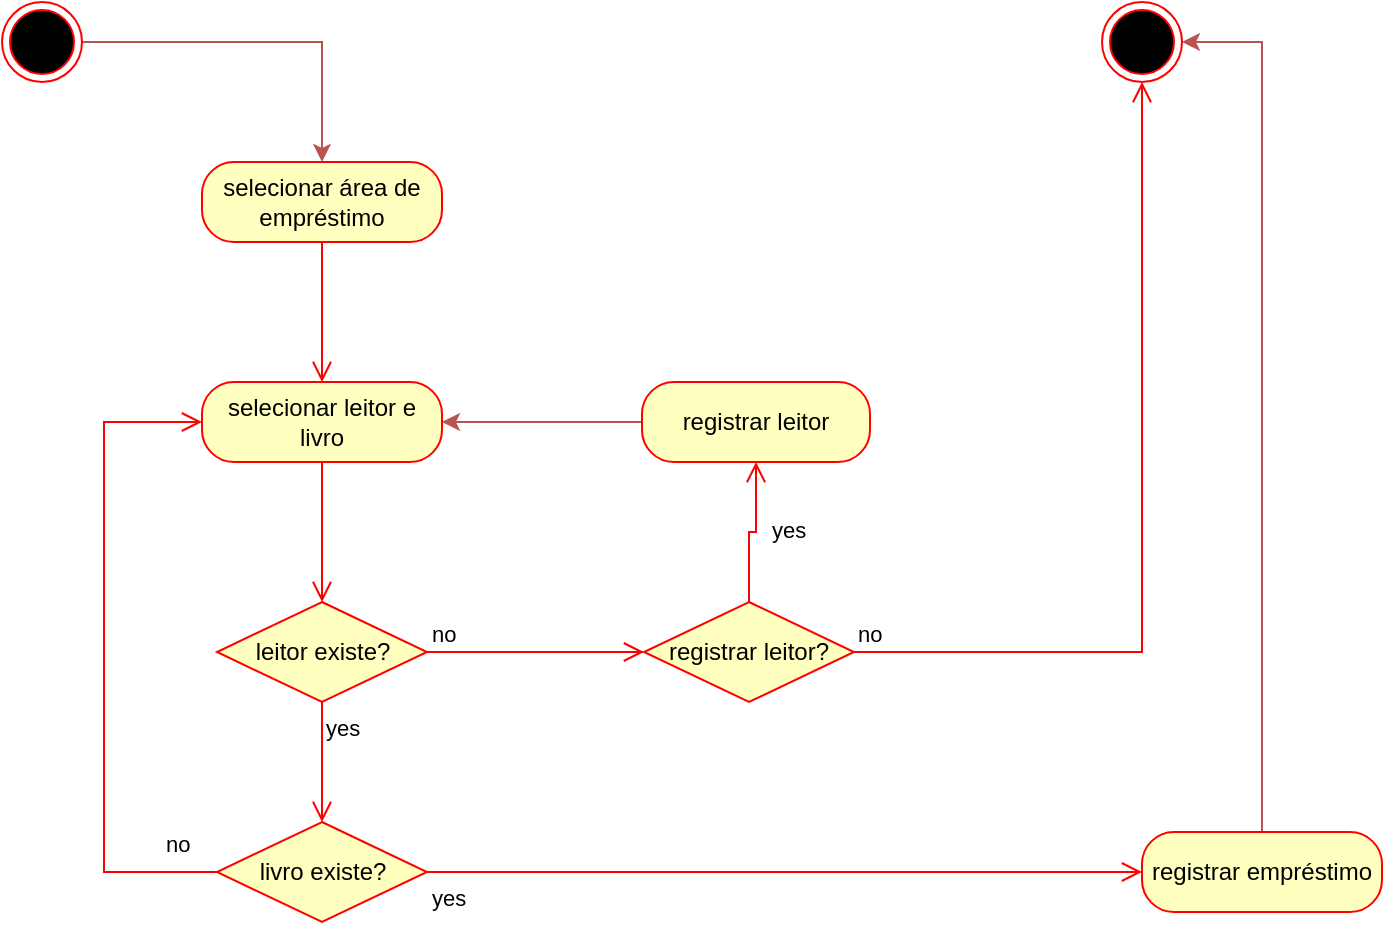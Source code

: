 <mxfile version="21.7.4" type="device">
  <diagram name="Página-1" id="aLZlGRxMG-S9Xb0rPUj8">
    <mxGraphModel dx="880" dy="470" grid="1" gridSize="10" guides="1" tooltips="1" connect="1" arrows="1" fold="1" page="1" pageScale="1" pageWidth="827" pageHeight="1169" math="0" shadow="0">
      <root>
        <mxCell id="0" />
        <mxCell id="1" parent="0" />
        <mxCell id="0FxwA9b0YcUAkixYtYMO-2" style="edgeStyle=orthogonalEdgeStyle;rounded=0;orthogonalLoop=1;jettySize=auto;html=1;fillColor=#f8cecc;strokeColor=#b85450;" edge="1" parent="1" source="0FxwA9b0YcUAkixYtYMO-1">
          <mxGeometry relative="1" as="geometry">
            <mxPoint x="200" y="120" as="targetPoint" />
            <Array as="points">
              <mxPoint x="200" y="60" />
            </Array>
          </mxGeometry>
        </mxCell>
        <mxCell id="0FxwA9b0YcUAkixYtYMO-1" value="" style="ellipse;html=1;shape=endState;fillColor=#000000;strokeColor=#ff0000;" vertex="1" parent="1">
          <mxGeometry x="40" y="40" width="40" height="40" as="geometry" />
        </mxCell>
        <mxCell id="0FxwA9b0YcUAkixYtYMO-3" value="selecionar área de empréstimo" style="rounded=1;whiteSpace=wrap;html=1;arcSize=40;fontColor=#000000;fillColor=#ffffc0;strokeColor=#ff0000;" vertex="1" parent="1">
          <mxGeometry x="140" y="120" width="120" height="40" as="geometry" />
        </mxCell>
        <mxCell id="0FxwA9b0YcUAkixYtYMO-4" value="" style="edgeStyle=orthogonalEdgeStyle;html=1;verticalAlign=bottom;endArrow=open;endSize=8;strokeColor=#ff0000;rounded=0;entryX=0.5;entryY=0;entryDx=0;entryDy=0;" edge="1" source="0FxwA9b0YcUAkixYtYMO-3" parent="1" target="0FxwA9b0YcUAkixYtYMO-5">
          <mxGeometry relative="1" as="geometry">
            <mxPoint x="200" y="220" as="targetPoint" />
          </mxGeometry>
        </mxCell>
        <mxCell id="0FxwA9b0YcUAkixYtYMO-5" value="selecionar leitor e livro" style="rounded=1;whiteSpace=wrap;html=1;arcSize=40;fontColor=#000000;fillColor=#ffffc0;strokeColor=#ff0000;" vertex="1" parent="1">
          <mxGeometry x="140" y="230" width="120" height="40" as="geometry" />
        </mxCell>
        <mxCell id="0FxwA9b0YcUAkixYtYMO-6" value="" style="edgeStyle=orthogonalEdgeStyle;html=1;verticalAlign=bottom;endArrow=open;endSize=8;strokeColor=#ff0000;rounded=0;entryX=0.5;entryY=0;entryDx=0;entryDy=0;" edge="1" source="0FxwA9b0YcUAkixYtYMO-5" parent="1" target="0FxwA9b0YcUAkixYtYMO-7">
          <mxGeometry relative="1" as="geometry">
            <mxPoint x="200" y="330" as="targetPoint" />
          </mxGeometry>
        </mxCell>
        <mxCell id="0FxwA9b0YcUAkixYtYMO-7" value="leitor existe?" style="rhombus;whiteSpace=wrap;html=1;fontColor=#000000;fillColor=#ffffc0;strokeColor=#ff0000;" vertex="1" parent="1">
          <mxGeometry x="147.5" y="340" width="105" height="50" as="geometry" />
        </mxCell>
        <mxCell id="0FxwA9b0YcUAkixYtYMO-8" value="no" style="edgeStyle=orthogonalEdgeStyle;html=1;align=left;verticalAlign=bottom;endArrow=open;endSize=8;strokeColor=#ff0000;rounded=0;exitX=1;exitY=0.5;exitDx=0;exitDy=0;entryX=0;entryY=0.5;entryDx=0;entryDy=0;" edge="1" source="0FxwA9b0YcUAkixYtYMO-7" parent="1" target="0FxwA9b0YcUAkixYtYMO-13">
          <mxGeometry x="-1" relative="1" as="geometry">
            <mxPoint x="358" y="364.5" as="targetPoint" />
            <mxPoint x="260" y="364.5" as="sourcePoint" />
            <Array as="points" />
          </mxGeometry>
        </mxCell>
        <mxCell id="0FxwA9b0YcUAkixYtYMO-9" value="yes" style="edgeStyle=orthogonalEdgeStyle;html=1;align=left;verticalAlign=top;endArrow=open;endSize=8;strokeColor=#ff0000;rounded=0;entryX=0.5;entryY=0;entryDx=0;entryDy=0;entryPerimeter=0;" edge="1" source="0FxwA9b0YcUAkixYtYMO-7" parent="1" target="0FxwA9b0YcUAkixYtYMO-20">
          <mxGeometry x="-1" relative="1" as="geometry">
            <mxPoint x="200" y="440" as="targetPoint" />
          </mxGeometry>
        </mxCell>
        <mxCell id="0FxwA9b0YcUAkixYtYMO-13" value="registrar leitor?" style="rhombus;whiteSpace=wrap;html=1;fontColor=#000000;fillColor=#ffffc0;strokeColor=#ff0000;" vertex="1" parent="1">
          <mxGeometry x="361" y="340" width="105" height="50" as="geometry" />
        </mxCell>
        <mxCell id="0FxwA9b0YcUAkixYtYMO-20" value="livro existe?" style="rhombus;whiteSpace=wrap;html=1;fontColor=#000000;fillColor=#ffffc0;strokeColor=#ff0000;" vertex="1" parent="1">
          <mxGeometry x="147.5" y="450" width="105" height="50" as="geometry" />
        </mxCell>
        <mxCell id="0FxwA9b0YcUAkixYtYMO-21" value="" style="ellipse;html=1;shape=endState;fillColor=#000000;strokeColor=#ff0000;" vertex="1" parent="1">
          <mxGeometry x="590" y="40" width="40" height="40" as="geometry" />
        </mxCell>
        <mxCell id="0FxwA9b0YcUAkixYtYMO-26" style="edgeStyle=orthogonalEdgeStyle;rounded=0;orthogonalLoop=1;jettySize=auto;html=1;fillColor=#f8cecc;strokeColor=#b85450;" edge="1" parent="1" source="0FxwA9b0YcUAkixYtYMO-22" target="0FxwA9b0YcUAkixYtYMO-5">
          <mxGeometry relative="1" as="geometry" />
        </mxCell>
        <mxCell id="0FxwA9b0YcUAkixYtYMO-22" value="registrar leitor" style="rounded=1;whiteSpace=wrap;html=1;arcSize=40;fontColor=#000000;fillColor=#ffffc0;strokeColor=#ff0000;" vertex="1" parent="1">
          <mxGeometry x="360" y="230" width="114" height="40" as="geometry" />
        </mxCell>
        <mxCell id="0FxwA9b0YcUAkixYtYMO-24" value="yes" style="edgeStyle=orthogonalEdgeStyle;html=1;align=left;verticalAlign=top;endArrow=open;endSize=8;strokeColor=#ff0000;rounded=0;entryX=0.5;entryY=1;entryDx=0;entryDy=0;exitX=0.5;exitY=0;exitDx=0;exitDy=0;" edge="1" parent="1" source="0FxwA9b0YcUAkixYtYMO-13" target="0FxwA9b0YcUAkixYtYMO-22">
          <mxGeometry x="0.433" y="-6" relative="1" as="geometry">
            <mxPoint x="361" y="380" as="targetPoint" />
            <mxPoint x="361" y="320" as="sourcePoint" />
            <mxPoint as="offset" />
          </mxGeometry>
        </mxCell>
        <mxCell id="0FxwA9b0YcUAkixYtYMO-25" value="no" style="edgeStyle=orthogonalEdgeStyle;html=1;align=left;verticalAlign=bottom;endArrow=open;endSize=8;strokeColor=#ff0000;rounded=0;exitX=1;exitY=0.5;exitDx=0;exitDy=0;entryX=0.5;entryY=1;entryDx=0;entryDy=0;" edge="1" parent="1" source="0FxwA9b0YcUAkixYtYMO-13" target="0FxwA9b0YcUAkixYtYMO-21">
          <mxGeometry x="-1" relative="1" as="geometry">
            <mxPoint x="620" y="365" as="targetPoint" />
            <mxPoint x="482" y="364.5" as="sourcePoint" />
            <Array as="points" />
          </mxGeometry>
        </mxCell>
        <mxCell id="0FxwA9b0YcUAkixYtYMO-35" style="edgeStyle=orthogonalEdgeStyle;rounded=0;orthogonalLoop=1;jettySize=auto;html=1;entryX=1;entryY=0.5;entryDx=0;entryDy=0;fillColor=#f8cecc;strokeColor=#b85450;" edge="1" parent="1" source="0FxwA9b0YcUAkixYtYMO-27" target="0FxwA9b0YcUAkixYtYMO-21">
          <mxGeometry relative="1" as="geometry">
            <mxPoint x="680" y="60" as="targetPoint" />
            <Array as="points">
              <mxPoint x="670" y="60" />
            </Array>
          </mxGeometry>
        </mxCell>
        <mxCell id="0FxwA9b0YcUAkixYtYMO-27" value="registrar empréstimo" style="rounded=1;whiteSpace=wrap;html=1;arcSize=40;fontColor=#000000;fillColor=#ffffc0;strokeColor=#ff0000;" vertex="1" parent="1">
          <mxGeometry x="610" y="455" width="120" height="40" as="geometry" />
        </mxCell>
        <mxCell id="0FxwA9b0YcUAkixYtYMO-29" value="no" style="edgeStyle=orthogonalEdgeStyle;html=1;align=left;verticalAlign=bottom;endArrow=open;endSize=8;strokeColor=#ff0000;rounded=0;exitX=0;exitY=0.5;exitDx=0;exitDy=0;entryX=0;entryY=0.5;entryDx=0;entryDy=0;" edge="1" parent="1" source="0FxwA9b0YcUAkixYtYMO-20" target="0FxwA9b0YcUAkixYtYMO-5">
          <mxGeometry x="-0.834" y="-5" relative="1" as="geometry">
            <mxPoint x="90" y="310" as="targetPoint" />
            <mxPoint x="40" y="430" as="sourcePoint" />
            <Array as="points">
              <mxPoint x="91" y="475" />
              <mxPoint x="91" y="250" />
            </Array>
            <mxPoint as="offset" />
          </mxGeometry>
        </mxCell>
        <mxCell id="0FxwA9b0YcUAkixYtYMO-34" value="yes" style="edgeStyle=orthogonalEdgeStyle;html=1;align=left;verticalAlign=top;endArrow=open;endSize=8;strokeColor=#ff0000;rounded=0;entryX=0;entryY=0.5;entryDx=0;entryDy=0;exitX=1;exitY=0.5;exitDx=0;exitDy=0;" edge="1" parent="1" source="0FxwA9b0YcUAkixYtYMO-20" target="0FxwA9b0YcUAkixYtYMO-27">
          <mxGeometry x="-1" relative="1" as="geometry">
            <mxPoint x="330" y="500" as="targetPoint" />
            <mxPoint x="330" y="440" as="sourcePoint" />
          </mxGeometry>
        </mxCell>
      </root>
    </mxGraphModel>
  </diagram>
</mxfile>

